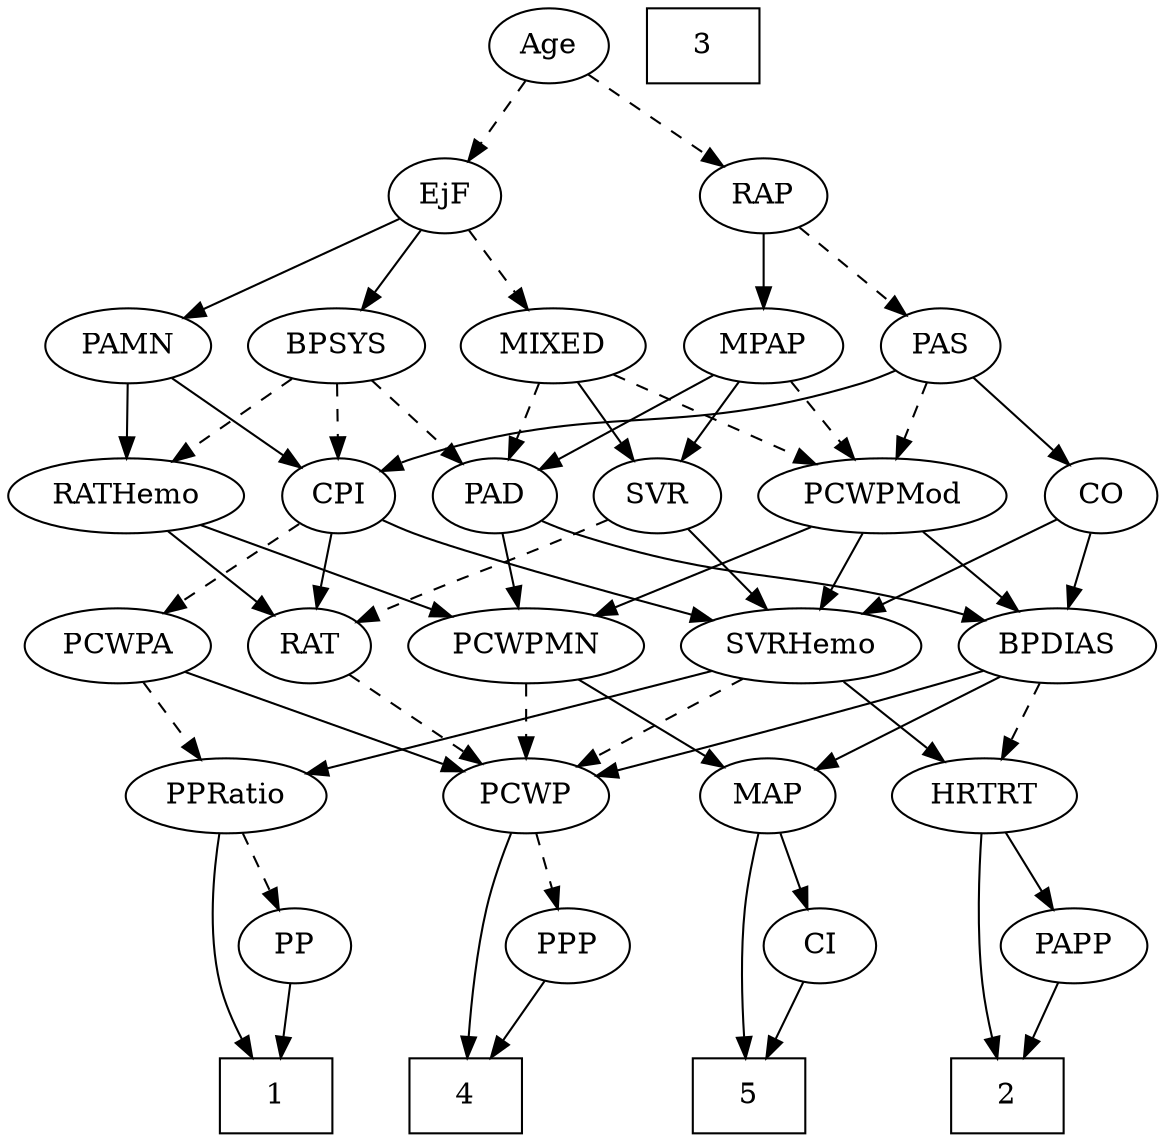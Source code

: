 strict digraph {
	graph [bb="0,0,514.4,540"];
	node [label="\N"];
	1	[height=0.5,
		pos="120.4,18",
		shape=box,
		width=0.75];
	2	[height=0.5,
		pos="458.4,18",
		shape=box,
		width=0.75];
	3	[height=0.5,
		pos="308.4,522",
		shape=box,
		width=0.75];
	4	[height=0.5,
		pos="211.4,18",
		shape=box,
		width=0.75];
	5	[height=0.5,
		pos="323.4,18",
		shape=box,
		width=0.75];
	Age	[height=0.5,
		pos="236.4,522",
		width=0.75];
	EjF	[height=0.5,
		pos="190.4,450",
		width=0.75];
	Age -> EjF	[pos="e,200.79,466.82 225.96,505.12 220.19,496.34 212.91,485.26 206.44,475.42",
		style=dashed];
	RAP	[height=0.5,
		pos="331.4,450",
		width=0.77632];
	Age -> RAP	[pos="e,313.76,463.99 253.82,508.16 268.33,497.47 289.19,482.1 305.62,469.99",
		style=dashed];
	MIXED	[height=0.5,
		pos="238.4,378",
		width=1.1193];
	EjF -> MIXED	[pos="e,227.21,395.31 201.29,433.12 207.22,424.47 214.69,413.58 221.37,403.83",
		style=dashed];
	BPSYS	[height=0.5,
		pos="142.4,378",
		width=1.0471];
	EjF -> BPSYS	[pos="e,153.58,395.31 179.5,433.12 173.57,424.47 166.1,413.58 159.42,403.83",
		style=solid];
	PAMN	[height=0.5,
		pos="50.396,378",
		width=1.011];
	EjF -> PAMN	[pos="e,75.285,391.44 169.44,438.52 146.92,427.26 110.8,409.2 84.241,395.92",
		style=solid];
	MPAP	[height=0.5,
		pos="331.4,378",
		width=0.97491];
	RAP -> MPAP	[pos="e,331.4,396.1 331.4,431.7 331.4,423.98 331.4,414.71 331.4,406.11",
		style=solid];
	PAS	[height=0.5,
		pos="411.4,378",
		width=0.75];
	RAP -> PAS	[pos="e,395.5,392.91 347.58,434.83 359.15,424.71 374.9,410.93 387.86,399.59",
		style=dashed];
	PAD	[height=0.5,
		pos="217.4,306",
		width=0.79437];
	MIXED -> PAD	[pos="e,222.43,323.79 233.31,360.05 230.91,352.06 227.99,342.33 225.32,333.4",
		style=dashed];
	SVR	[height=0.5,
		pos="292.4,306",
		width=0.77632];
	MIXED -> SVR	[pos="e,280.31,322.67 250.92,360.76 257.83,351.8 266.54,340.51 274.19,330.59",
		style=solid];
	PCWPMod	[height=0.5,
		pos="390.4,306",
		width=1.4443];
	MIXED -> PCWPMod	[pos="e,360.33,320.85 265.57,364.49 289.4,353.51 324.34,337.42 351.2,325.05",
		style=dashed];
	MPAP -> PAD	[pos="e,237.12,319.11 309.68,363.67 291.53,352.52 265.51,336.54 245.72,324.39",
		style=solid];
	MPAP -> SVR	[pos="e,301.57,323.47 322.15,360.41 317.49,352.04 311.73,341.71 306.53,332.37",
		style=solid];
	MPAP -> PCWPMod	[pos="e,376.24,323.8 344.78,361.12 352.11,352.42 361.36,341.45 369.61,331.66",
		style=dashed];
	BPSYS -> PAD	[pos="e,202.07,321.3 159.04,361.46 169.49,351.71 183.11,339 194.56,328.32",
		style=dashed];
	RATHemo	[height=0.5,
		pos="49.396,306",
		width=1.3721];
	BPSYS -> RATHemo	[pos="e,69.931,322.46 123.13,362.5 110.14,352.72 92.777,339.65 78.164,328.65",
		style=dashed];
	CPI	[height=0.5,
		pos="143.4,306",
		width=0.75];
	BPSYS -> CPI	[pos="e,143.15,324.1 142.64,359.7 142.75,351.98 142.89,342.71 143.01,334.11",
		style=dashed];
	PCWPMN	[height=0.5,
		pos="228.4,234",
		width=1.3902];
	PAD -> PCWPMN	[pos="e,225.68,252.28 220.06,288.05 221.27,280.35 222.73,271.03 224.1,262.36",
		style=solid];
	BPDIAS	[height=0.5,
		pos="456.4,234",
		width=1.1735];
	PAD -> BPDIAS	[pos="e,424.7,246.04 239.62,294.23 244.73,291.99 250.2,289.77 255.4,288 320.3,265.91 339.48,270.86 405.4,252 408.54,251.1 411.77,250.13 \
415.02,249.12",
		style=solid];
	CO	[height=0.5,
		pos="487.4,306",
		width=0.75];
	SVRHemo	[height=0.5,
		pos="346.4,234",
		width=1.3902];
	CO -> SVRHemo	[pos="e,374.47,248.94 466.29,294.52 444.43,283.67 409.85,266.5 383.44,253.39",
		style=solid];
	CO -> BPDIAS	[pos="e,463.9,251.96 480.05,288.41 476.47,280.34 472.09,270.43 468.07,261.35",
		style=solid];
	PAS -> CO	[pos="e,472.04,321.14 426.78,362.83 437.59,352.87 452.25,339.37 464.45,328.14",
		style=solid];
	PAS -> CPI	[pos="e,163.96,317.83 390.83,366.17 385.87,363.88 380.53,361.65 375.4,360 291.09,332.86 263.7,351.14 179.4,324 177.47,323.38 175.52,322.68 \
173.56,321.93",
		style=solid];
	PAS -> PCWPMod	[pos="e,395.58,324.28 406.31,360.05 403.97,352.26 401.14,342.82 398.52,334.08",
		style=dashed];
	PAMN -> RATHemo	[pos="e,49.64,324.1 50.148,359.7 50.038,351.98 49.906,342.71 49.783,334.11",
		style=solid];
	PAMN -> CPI	[pos="e,126.03,320.07 69.665,362.5 83.671,351.95 102.77,337.58 118.01,326.1",
		style=solid];
	RAT	[height=0.5,
		pos="133.4,234",
		width=0.75827];
	RATHemo -> RAT	[pos="e,116.96,248.7 68.457,289.12 80.448,279.12 96.039,266.13 108.94,255.38",
		style=solid];
	RATHemo -> PCWPMN	[pos="e,195.92,247.7 81.811,292.32 111.12,280.86 154.44,263.92 186.4,251.42",
		style=solid];
	CPI -> RAT	[pos="e,135.86,252.28 140.97,288.05 139.87,280.35 138.54,271.03 137.3,262.36",
		style=solid];
	PCWPA	[height=0.5,
		pos="46.396,234",
		width=1.1555];
	CPI -> PCWPA	[pos="e,66.76,249.7 125.6,292.16 111.45,281.94 91.355,267.44 74.951,255.61",
		style=dashed];
	CPI -> SVRHemo	[pos="e,309.19,246.17 164.51,294.45 169.35,292.2 174.51,289.92 179.4,288 201.41,279.35 258.32,261.65 299.59,249.09",
		style=solid];
	PCWP	[height=0.5,
		pos="228.4,162",
		width=0.97491];
	RAT -> PCWP	[pos="e,208.97,177.31 151.26,219.83 165.14,209.61 184.64,195.24 200.56,183.51",
		style=dashed];
	SVR -> RAT	[pos="e,155.03,245.41 270.15,294.63 265.3,292.41 260.19,290.1 255.4,288 217.45,271.35 207.25,268.85 169.4,252 167.79,251.28 166.15,250.54 \
164.49,249.79",
		style=dashed];
	SVR -> SVRHemo	[pos="e,333.69,251.47 304.38,289.46 311.18,280.65 319.84,269.43 327.52,259.46",
		style=solid];
	PCWPMod -> PCWPMN	[pos="e,259.26,248.34 359.16,291.5 333.42,280.38 296.72,264.52 268.76,252.44",
		style=solid];
	PCWPMod -> SVRHemo	[pos="e,356.95,251.79 379.74,288.05 374.56,279.8 368.21,269.7 362.45,260.54",
		style=solid];
	PCWPMod -> BPDIAS	[pos="e,441.17,251.15 405.7,288.76 414.2,279.75 424.92,268.39 434.31,258.43",
		style=solid];
	PPRatio	[height=0.5,
		pos="101.4,162",
		width=1.1013];
	PCWPA -> PPRatio	[pos="e,88.708,179.15 59.152,216.76 66.094,207.93 74.815,196.83 82.528,187.01",
		style=dashed];
	PCWPA -> PCWP	[pos="e,201.27,173.43 76.449,221.44 108.06,209.28 157.83,190.14 191.73,177.1",
		style=solid];
	MAP	[height=0.5,
		pos="339.4,162",
		width=0.84854];
	PCWPMN -> MAP	[pos="e,319.34,175.65 252.21,217.98 269.4,207.14 292.69,192.46 310.87,180.99",
		style=solid];
	PCWPMN -> PCWP	[pos="e,228.4,180.1 228.4,215.7 228.4,207.98 228.4,198.71 228.4,190.11",
		style=dashed];
	SVRHemo -> PPRatio	[pos="e,134,172.26 308.63,222.1 301.57,220.07 294.26,217.97 287.4,216 238.06,201.86 181.34,185.72 143.63,175",
		style=solid];
	SVRHemo -> PCWP	[pos="e,250.71,176.24 321.66,218.33 303.57,207.6 278.91,192.97 259.49,181.45",
		style=dashed];
	HRTRT	[height=0.5,
		pos="440.4,162",
		width=1.1013];
	SVRHemo -> HRTRT	[pos="e,420.56,177.77 367.26,217.46 380.55,207.57 397.93,194.62 412.42,183.83",
		style=solid];
	BPDIAS -> MAP	[pos="e,360.01,175.33 433,219 414.49,207.93 388.55,192.41 368.67,180.51",
		style=solid];
	BPDIAS -> PCWP	[pos="e,258.23,171.63 424.34,222.15 418.07,220.07 411.54,217.94 405.4,216 358.29,201.1 303.8,184.94 267.86,174.44",
		style=solid];
	BPDIAS -> HRTRT	[pos="e,444.34,180.28 452.52,216.05 450.74,208.26 448.58,198.82 446.59,190.08",
		style=dashed];
	MAP -> 5	[pos="e,318.81,36.25 329.69,144.45 324.31,134.3 318.17,120.84 315.4,108 310.98,87.56 313.44,63.971 316.75,46.216",
		style=solid];
	CI	[height=0.5,
		pos="351.4,90",
		width=0.75];
	MAP -> CI	[pos="e,348.43,108.28 342.3,144.05 343.62,136.35 345.22,127.03 346.7,118.36",
		style=solid];
	PP	[height=0.5,
		pos="74.396,90",
		width=0.75];
	PP -> 1	[pos="e,109.03,36.292 84.834,73.116 90.354,64.716 97.267,54.196 103.53,44.671",
		style=solid];
	PPP	[height=0.5,
		pos="202.4,90",
		width=0.75];
	PPP -> 4	[pos="e,209.17,36.275 204.57,72.055 205.57,64.346 206.76,55.027 207.88,46.364",
		style=solid];
	PPRatio -> 1	[pos="e,118.76,36.098 104.56,143.85 106.41,133.49 108.7,120.01 110.4,108 113.31,87.345 115.91,63.896 117.73,46.255",
		style=solid];
	PPRatio -> PP	[pos="e,80.871,107.79 94.86,144.05 91.775,136.06 88.023,126.33 84.578,117.4",
		style=dashed];
	PCWP -> 4	[pos="e,222.86,36.333 233.74,144.05 238.64,125.99 244.31,96.644 238.4,72 236.19,62.807 232.11,53.412 227.77,45.134",
		style=solid];
	PCWP -> PPP	[pos="e,208.63,107.79 222.1,144.05 219.13,136.06 215.52,126.33 212.2,117.4",
		style=dashed];
	CI -> 5	[pos="e,330.37,36.447 344.76,72.411 341.58,64.454 337.68,54.722 334.1,45.756",
		style=solid];
	PAPP	[height=0.5,
		pos="428.4,90",
		width=0.88464];
	PAPP -> 2	[pos="e,450.92,36.447 435.51,72.411 438.92,64.454 443.09,54.722 446.93,45.756",
		style=solid];
	HRTRT -> 2	[pos="e,464.28,36.303 452.1,144.72 458.59,134.67 466.02,121.21 469.4,108 474.62,87.573 471.24,63.853 466.89,46.039",
		style=solid];
	HRTRT -> PAPP	[pos="e,431.33,108.1 437.43,143.7 436.11,135.98 434.52,126.71 433.04,118.11",
		style=solid];
}

